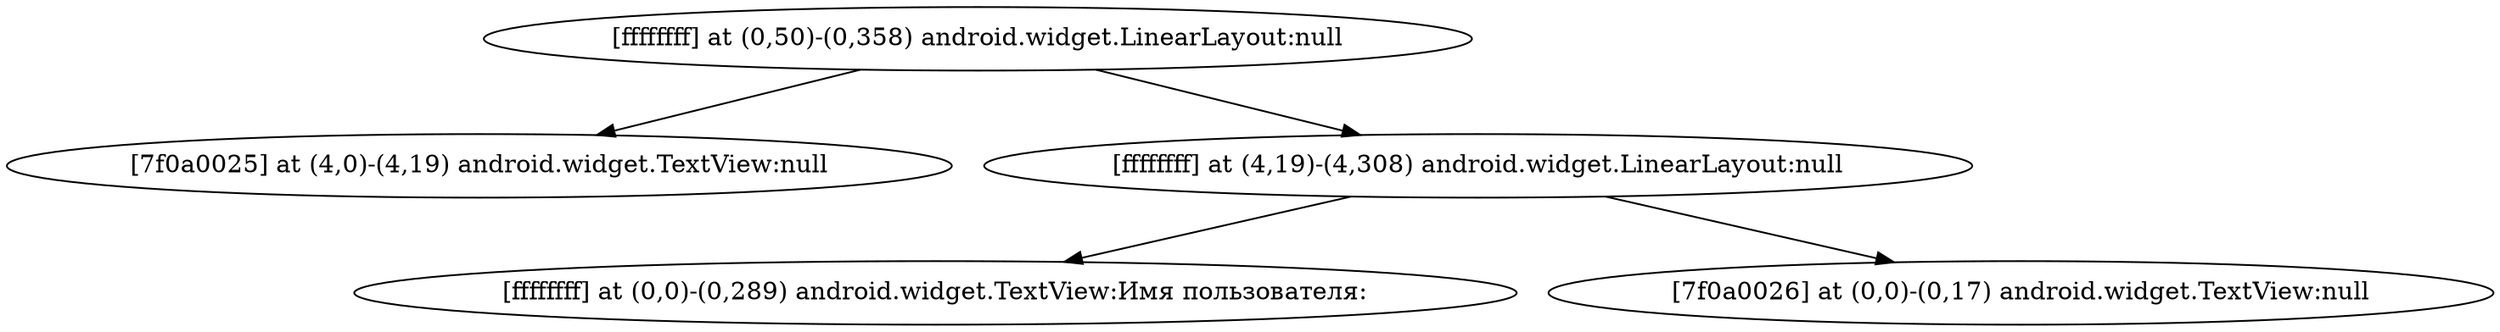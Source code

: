 strict digraph G {
  1 [ label="[ffffffff] at (0,50)-(0,358) android.widget.LinearLayout:null" ];
  2 [ label="[7f0a0025] at (4,0)-(4,19) android.widget.TextView:null" ];
  3 [ label="[ffffffff] at (4,19)-(4,308) android.widget.LinearLayout:null" ];
  4 [ label="[ffffffff] at (0,0)-(0,289) android.widget.TextView:Имя пользователя:" ];
  5 [ label="[7f0a0026] at (0,0)-(0,17) android.widget.TextView:null" ];
  1 -> 2;
  1 -> 3;
  3 -> 4;
  3 -> 5;
}

